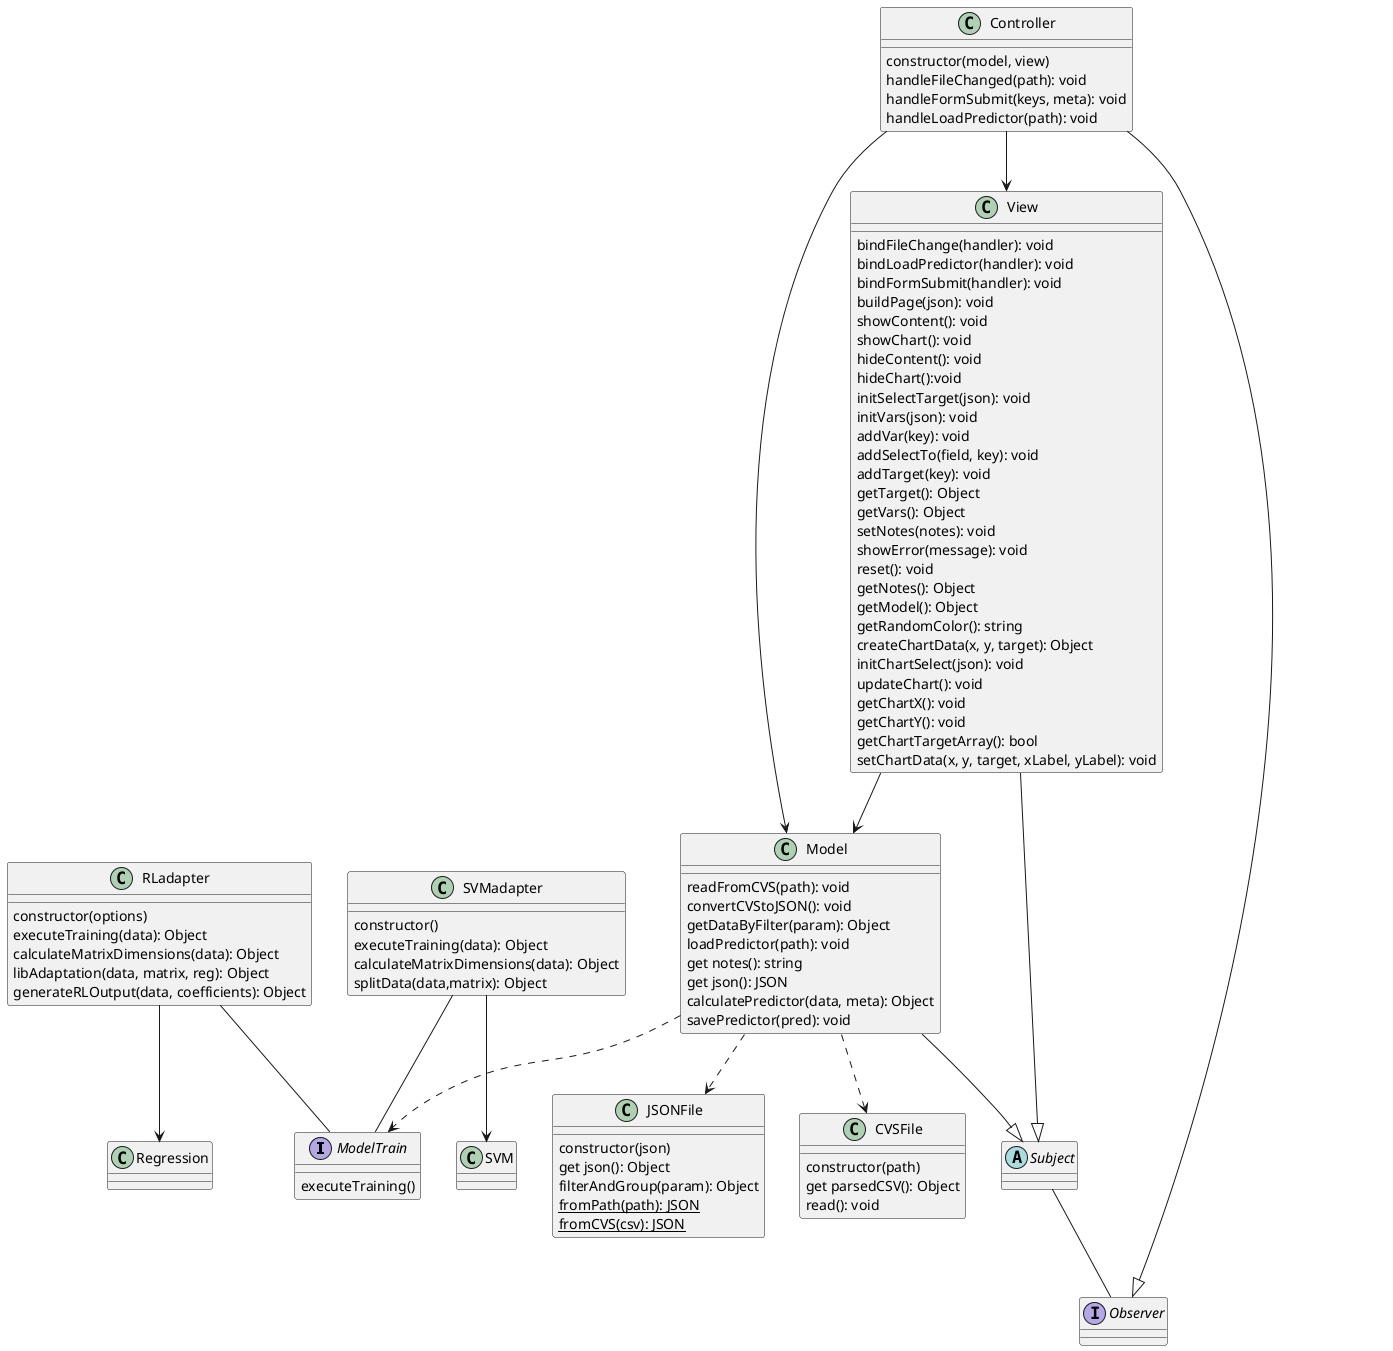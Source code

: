 @startuml

interface ModelTrain
ModelTrain : executeTraining()

class RLadapter{
    constructor(options)
    executeTraining(data): Object
    calculateMatrixDimensions(data): Object
    libAdaptation(data, matrix, reg): Object
    generateRLOutput(data, coefficients): Object
}

class SVMadapter{
    constructor()
    executeTraining(data): Object
    calculateMatrixDimensions(data): Object
    splitData(data,matrix): Object
}

class Regression
class SVM

class CVSFile{
    constructor(path)
    get parsedCSV(): Object
    read(): void
}

class JSONFile{
  constructor(json)
  get json(): Object
  filterAndGroup(param): Object
  {static} fromPath(path): JSON
  {static} fromCVS(csv): JSON
}

class Model{
    readFromCVS(path): void
    convertCVStoJSON(): void
    getDataByFilter(param): Object
    loadPredictor(path): void
    get notes(): string
    get json(): JSON
    calculatePredictor(data, meta): Object
    savePredictor(pred): void
}

class Controller{
    constructor(model, view)
    handleFileChanged(path): void
    handleFormSubmit(keys, meta): void
    handleLoadPredictor(path): void
}

class View{
    bindFileChange(handler): void
    bindLoadPredictor(handler): void
    bindFormSubmit(handler): void
    buildPage(json): void
    showContent(): void
    showChart(): void
    hideContent(): void
    hideChart():void
    initSelectTarget(json): void
    initVars(json): void
    addVar(key): void
    addSelectTo(field, key): void
    addTarget(key): void
    getTarget(): Object
    getVars(): Object
    setNotes(notes): void
    showError(message): void
    reset(): void
    getNotes(): Object
    getModel(): Object
    getRandomColor(): string
    createChartData(x, y, target): Object
    initChartSelect(json): void
    updateChart(): void
    getChartX(): void
    getChartY(): void
    getChartTargetArray(): bool
    setChartData(x, y, target, xLabel, yLabel): void
    
}

interface Observer
abstract class Subject

SVMadapter -- ModelTrain
RLadapter -- ModelTrain

SVMadapter --> SVM
RLadapter --> Regression

Model ..> ModelTrain

Controller --> View
Controller --> Model

Model ..> CVSFile
Model ..> JSONFile

Controller --|> Observer
Subject -- Observer
View --|> Subject
Model --|> Subject
View --> Model

' class MainWindow

@enduml